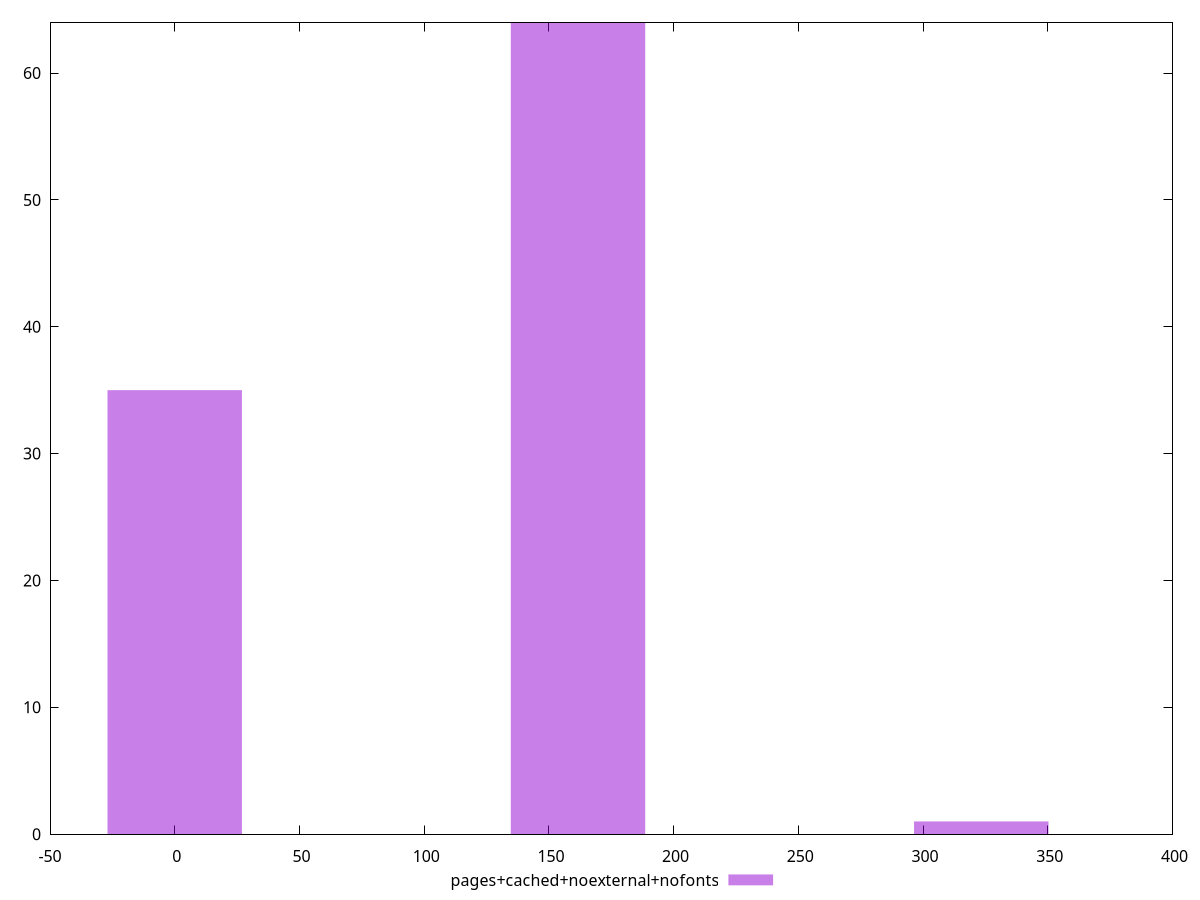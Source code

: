 $_pagesCachedNoexternalNofonts <<EOF
161.67011171469574 64
0 35
323.3402234293915 1
EOF
set key outside below
set terminal pngcairo
set output "report_00004_2020-11-02T20-21-41.718Z/uses-http2/pages+cached+noexternal+nofonts//raw_hist.png"
set yrange [0:64]
set boxwidth 53.89003723823191
set style fill transparent solid 0.5 noborder
plot $_pagesCachedNoexternalNofonts title "pages+cached+noexternal+nofonts" with boxes ,